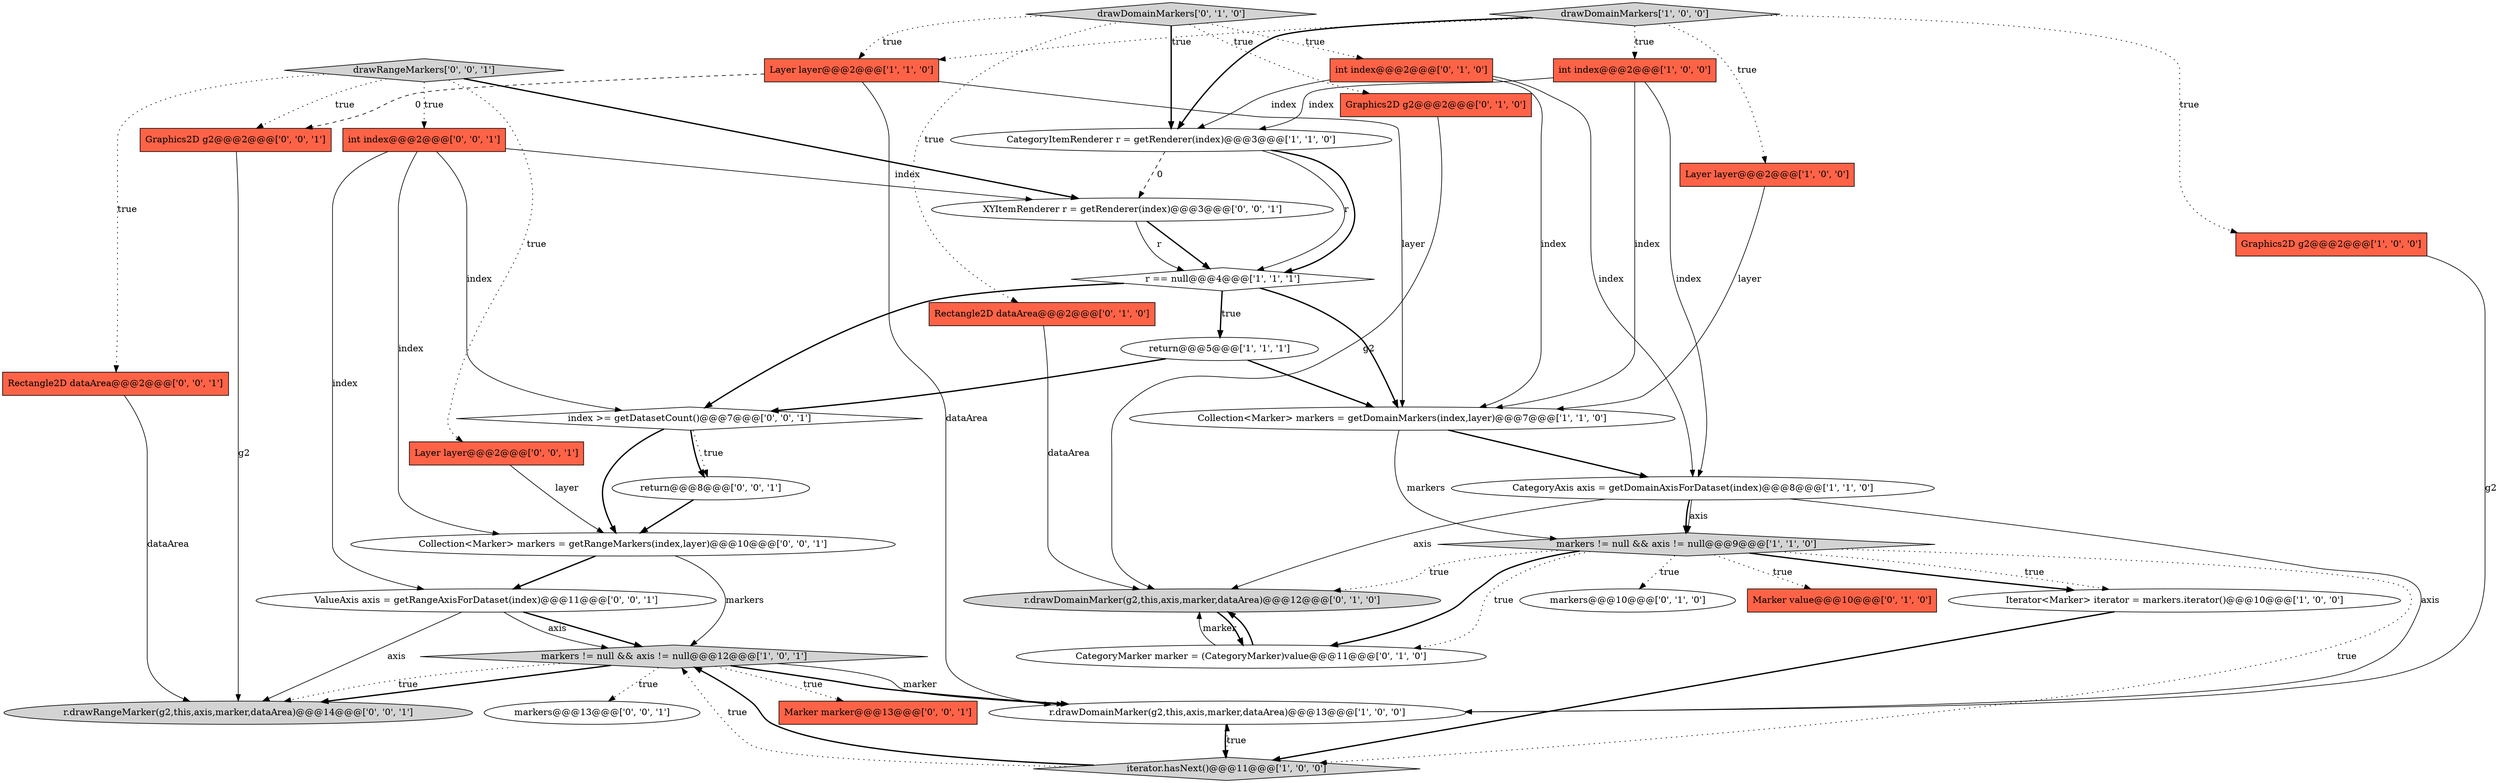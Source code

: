 digraph {
29 [style = filled, label = "Marker marker@@@13@@@['0', '0', '1']", fillcolor = tomato, shape = box image = "AAA0AAABBB3BBB"];
4 [style = filled, label = "drawDomainMarkers['1', '0', '0']", fillcolor = lightgray, shape = diamond image = "AAA0AAABBB1BBB"];
3 [style = filled, label = "markers != null && axis != null@@@12@@@['1', '0', '1']", fillcolor = lightgray, shape = diamond image = "AAA0AAABBB1BBB"];
5 [style = filled, label = "iterator.hasNext()@@@11@@@['1', '0', '0']", fillcolor = lightgray, shape = diamond image = "AAA0AAABBB1BBB"];
15 [style = filled, label = "int index@@@2@@@['0', '1', '0']", fillcolor = tomato, shape = box image = "AAA0AAABBB2BBB"];
19 [style = filled, label = "r.drawDomainMarker(g2,this,axis,marker,dataArea)@@@12@@@['0', '1', '0']", fillcolor = lightgray, shape = ellipse image = "AAA0AAABBB2BBB"];
6 [style = filled, label = "Graphics2D g2@@@2@@@['1', '0', '0']", fillcolor = tomato, shape = box image = "AAA0AAABBB1BBB"];
24 [style = filled, label = "return@@@8@@@['0', '0', '1']", fillcolor = white, shape = ellipse image = "AAA0AAABBB3BBB"];
1 [style = filled, label = "int index@@@2@@@['1', '0', '0']", fillcolor = tomato, shape = box image = "AAA0AAABBB1BBB"];
21 [style = filled, label = "Marker value@@@10@@@['0', '1', '0']", fillcolor = tomato, shape = box image = "AAA0AAABBB2BBB"];
26 [style = filled, label = "Rectangle2D dataArea@@@2@@@['0', '0', '1']", fillcolor = tomato, shape = box image = "AAA0AAABBB3BBB"];
34 [style = filled, label = "drawRangeMarkers['0', '0', '1']", fillcolor = lightgray, shape = diamond image = "AAA0AAABBB3BBB"];
35 [style = filled, label = "ValueAxis axis = getRangeAxisForDataset(index)@@@11@@@['0', '0', '1']", fillcolor = white, shape = ellipse image = "AAA0AAABBB3BBB"];
8 [style = filled, label = "Layer layer@@@2@@@['1', '0', '0']", fillcolor = tomato, shape = box image = "AAA0AAABBB1BBB"];
28 [style = filled, label = "markers@@@13@@@['0', '0', '1']", fillcolor = white, shape = ellipse image = "AAA0AAABBB3BBB"];
20 [style = filled, label = "Graphics2D g2@@@2@@@['0', '1', '0']", fillcolor = tomato, shape = box image = "AAA0AAABBB2BBB"];
10 [style = filled, label = "r == null@@@4@@@['1', '1', '1']", fillcolor = white, shape = diamond image = "AAA0AAABBB1BBB"];
12 [style = filled, label = "markers != null && axis != null@@@9@@@['1', '1', '0']", fillcolor = lightgray, shape = diamond image = "AAA0AAABBB1BBB"];
17 [style = filled, label = "Rectangle2D dataArea@@@2@@@['0', '1', '0']", fillcolor = tomato, shape = box image = "AAA0AAABBB2BBB"];
30 [style = filled, label = "r.drawRangeMarker(g2,this,axis,marker,dataArea)@@@14@@@['0', '0', '1']", fillcolor = lightgray, shape = ellipse image = "AAA0AAABBB3BBB"];
11 [style = filled, label = "Iterator<Marker> iterator = markers.iterator()@@@10@@@['1', '0', '0']", fillcolor = white, shape = ellipse image = "AAA0AAABBB1BBB"];
18 [style = filled, label = "CategoryMarker marker = (CategoryMarker)value@@@11@@@['0', '1', '0']", fillcolor = white, shape = ellipse image = "AAA0AAABBB2BBB"];
0 [style = filled, label = "CategoryAxis axis = getDomainAxisForDataset(index)@@@8@@@['1', '1', '0']", fillcolor = white, shape = ellipse image = "AAA0AAABBB1BBB"];
9 [style = filled, label = "r.drawDomainMarker(g2,this,axis,marker,dataArea)@@@13@@@['1', '0', '0']", fillcolor = white, shape = ellipse image = "AAA0AAABBB1BBB"];
13 [style = filled, label = "Layer layer@@@2@@@['1', '1', '0']", fillcolor = tomato, shape = box image = "AAA0AAABBB1BBB"];
33 [style = filled, label = "Graphics2D g2@@@2@@@['0', '0', '1']", fillcolor = tomato, shape = box image = "AAA0AAABBB3BBB"];
25 [style = filled, label = "index >= getDatasetCount()@@@7@@@['0', '0', '1']", fillcolor = white, shape = diamond image = "AAA0AAABBB3BBB"];
31 [style = filled, label = "Collection<Marker> markers = getRangeMarkers(index,layer)@@@10@@@['0', '0', '1']", fillcolor = white, shape = ellipse image = "AAA0AAABBB3BBB"];
27 [style = filled, label = "int index@@@2@@@['0', '0', '1']", fillcolor = tomato, shape = box image = "AAA0AAABBB3BBB"];
32 [style = filled, label = "Layer layer@@@2@@@['0', '0', '1']", fillcolor = tomato, shape = box image = "AAA0AAABBB3BBB"];
14 [style = filled, label = "CategoryItemRenderer r = getRenderer(index)@@@3@@@['1', '1', '0']", fillcolor = white, shape = ellipse image = "AAA0AAABBB1BBB"];
16 [style = filled, label = "markers@@@10@@@['0', '1', '0']", fillcolor = white, shape = ellipse image = "AAA0AAABBB2BBB"];
2 [style = filled, label = "return@@@5@@@['1', '1', '1']", fillcolor = white, shape = ellipse image = "AAA0AAABBB1BBB"];
23 [style = filled, label = "XYItemRenderer r = getRenderer(index)@@@3@@@['0', '0', '1']", fillcolor = white, shape = ellipse image = "AAA0AAABBB3BBB"];
22 [style = filled, label = "drawDomainMarkers['0', '1', '0']", fillcolor = lightgray, shape = diamond image = "AAA0AAABBB2BBB"];
7 [style = filled, label = "Collection<Marker> markers = getDomainMarkers(index,layer)@@@7@@@['1', '1', '0']", fillcolor = white, shape = ellipse image = "AAA0AAABBB1BBB"];
0->19 [style = solid, label="axis"];
27->31 [style = solid, label="index"];
12->18 [style = dotted, label="true"];
10->2 [style = dotted, label="true"];
7->12 [style = solid, label="markers"];
35->3 [style = bold, label=""];
13->9 [style = solid, label="dataArea"];
13->33 [style = dashed, label="0"];
3->29 [style = dotted, label="true"];
3->28 [style = dotted, label="true"];
10->2 [style = bold, label=""];
34->26 [style = dotted, label="true"];
0->9 [style = solid, label="axis"];
0->12 [style = solid, label="axis"];
26->30 [style = solid, label="dataArea"];
1->7 [style = solid, label="index"];
23->10 [style = bold, label=""];
2->7 [style = bold, label=""];
8->7 [style = solid, label="layer"];
5->9 [style = dotted, label="true"];
12->16 [style = dotted, label="true"];
12->11 [style = dotted, label="true"];
5->3 [style = dotted, label="true"];
25->24 [style = bold, label=""];
3->9 [style = solid, label="marker"];
34->23 [style = bold, label=""];
12->19 [style = dotted, label="true"];
27->25 [style = solid, label="index"];
22->20 [style = dotted, label="true"];
3->30 [style = bold, label=""];
15->14 [style = solid, label="index"];
4->1 [style = dotted, label="true"];
10->25 [style = bold, label=""];
35->3 [style = solid, label="axis"];
2->25 [style = bold, label=""];
34->27 [style = dotted, label="true"];
12->5 [style = dotted, label="true"];
4->8 [style = dotted, label="true"];
14->10 [style = solid, label="r"];
3->30 [style = dotted, label="true"];
31->35 [style = bold, label=""];
1->0 [style = solid, label="index"];
33->30 [style = solid, label="g2"];
10->7 [style = bold, label=""];
31->3 [style = solid, label="markers"];
0->12 [style = bold, label=""];
6->9 [style = solid, label="g2"];
18->19 [style = solid, label="marker"];
18->19 [style = bold, label=""];
22->14 [style = bold, label=""];
24->31 [style = bold, label=""];
27->35 [style = solid, label="index"];
3->9 [style = bold, label=""];
7->0 [style = bold, label=""];
12->21 [style = dotted, label="true"];
25->24 [style = dotted, label="true"];
15->7 [style = solid, label="index"];
23->10 [style = solid, label="r"];
12->18 [style = bold, label=""];
4->14 [style = bold, label=""];
25->31 [style = bold, label=""];
1->14 [style = solid, label="index"];
22->13 [style = dotted, label="true"];
32->31 [style = solid, label="layer"];
12->11 [style = bold, label=""];
5->3 [style = bold, label=""];
15->0 [style = solid, label="index"];
34->33 [style = dotted, label="true"];
20->19 [style = solid, label="g2"];
13->7 [style = solid, label="layer"];
27->23 [style = solid, label="index"];
4->13 [style = dotted, label="true"];
17->19 [style = solid, label="dataArea"];
14->10 [style = bold, label=""];
4->6 [style = dotted, label="true"];
14->23 [style = dashed, label="0"];
9->5 [style = bold, label=""];
35->30 [style = solid, label="axis"];
19->18 [style = bold, label=""];
22->17 [style = dotted, label="true"];
11->5 [style = bold, label=""];
34->32 [style = dotted, label="true"];
22->15 [style = dotted, label="true"];
}
